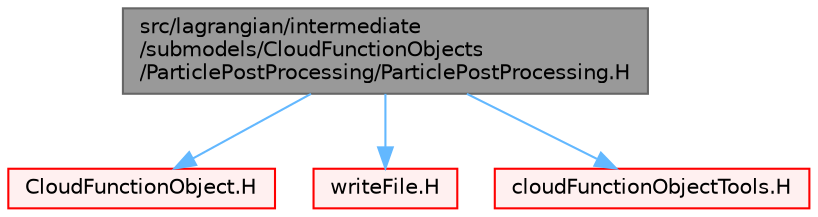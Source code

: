 digraph "src/lagrangian/intermediate/submodels/CloudFunctionObjects/ParticlePostProcessing/ParticlePostProcessing.H"
{
 // LATEX_PDF_SIZE
  bgcolor="transparent";
  edge [fontname=Helvetica,fontsize=10,labelfontname=Helvetica,labelfontsize=10];
  node [fontname=Helvetica,fontsize=10,shape=box,height=0.2,width=0.4];
  Node1 [id="Node000001",label="src/lagrangian/intermediate\l/submodels/CloudFunctionObjects\l/ParticlePostProcessing/ParticlePostProcessing.H",height=0.2,width=0.4,color="gray40", fillcolor="grey60", style="filled", fontcolor="black",tooltip=" "];
  Node1 -> Node2 [id="edge1_Node000001_Node000002",color="steelblue1",style="solid",tooltip=" "];
  Node2 [id="Node000002",label="CloudFunctionObject.H",height=0.2,width=0.4,color="red", fillcolor="#FFF0F0", style="filled",URL="$CloudFunctionObject_8H.html",tooltip=" "];
  Node1 -> Node149 [id="edge2_Node000001_Node000149",color="steelblue1",style="solid",tooltip=" "];
  Node149 [id="Node000149",label="writeFile.H",height=0.2,width=0.4,color="red", fillcolor="#FFF0F0", style="filled",URL="$writeFile_8H.html",tooltip=" "];
  Node1 -> Node172 [id="edge3_Node000001_Node000172",color="steelblue1",style="solid",tooltip=" "];
  Node172 [id="Node000172",label="cloudFunctionObjectTools.H",height=0.2,width=0.4,color="red", fillcolor="#FFF0F0", style="filled",URL="$cloudFunctionObjectTools_8H.html",tooltip=" "];
}
